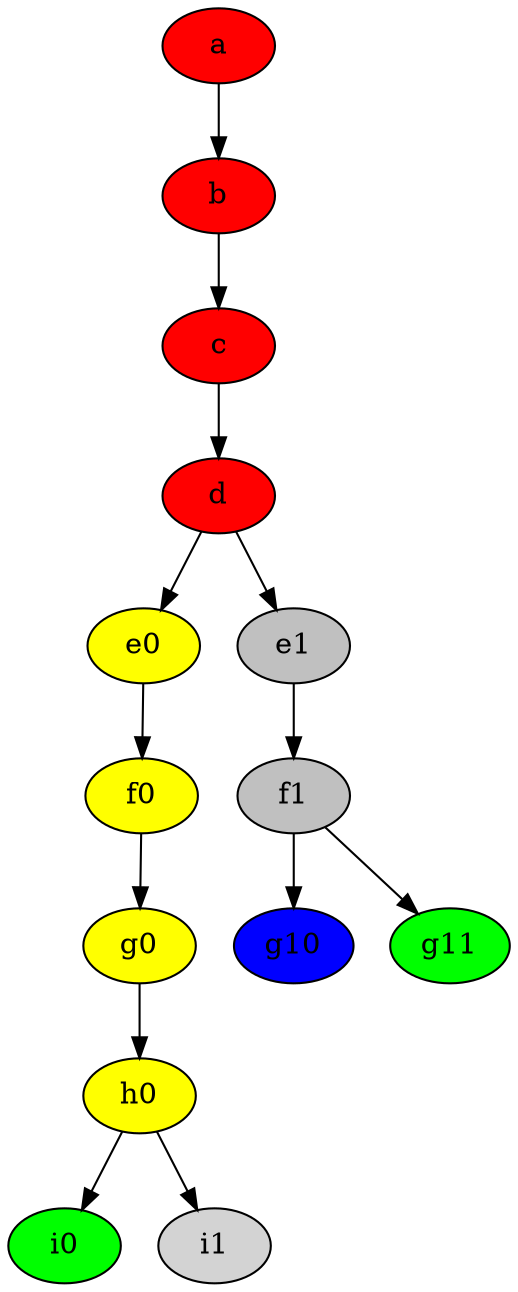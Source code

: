 // dot -Tpng tree.dot > tree.png
digraph G {
    node [style=filled];
    a [fillcolor=red];
    b [fillcolor=red];
    c [fillcolor=red];
    d [fillcolor=red];

    e0 [fillcolor=yellow];
    f0 [fillcolor=yellow];
    g0 [fillcolor=yellow];
    h0 [fillcolor=yellow];

    i0 [fillcolor=blue];
    i0 [fillcolor=green];

    e1 [fillcolor=gray];
    f1 [fillcolor=gray];

    g10 [fillcolor=blue];
    g11 [fillcolor=green];

    a -> b;
    b -> c;
    c -> d;
    d -> e0;
    d -> e1;

    e0 -> f0;
    f0 -> g0;
    g0 -> h0;
    h0 -> i0;
    h0 -> i1;

    e1 -> f1;
    f1 -> g10;
    f1 -> g11;

    {rank=same; e0; e1;};
    {rank=same; g0; g10; g11;};
}
